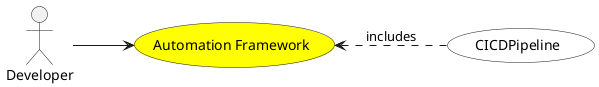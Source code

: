 @startuml


left to right direction

usecase "Automation Framework" as AutomationFramework #yellow

Actor "Developer" as Developer

Developer --> AutomationFramework











usecase "CICDPipeline" as CICDPipeline #white

AutomationFramework <.. CICDPipeline : includes

@enduml

